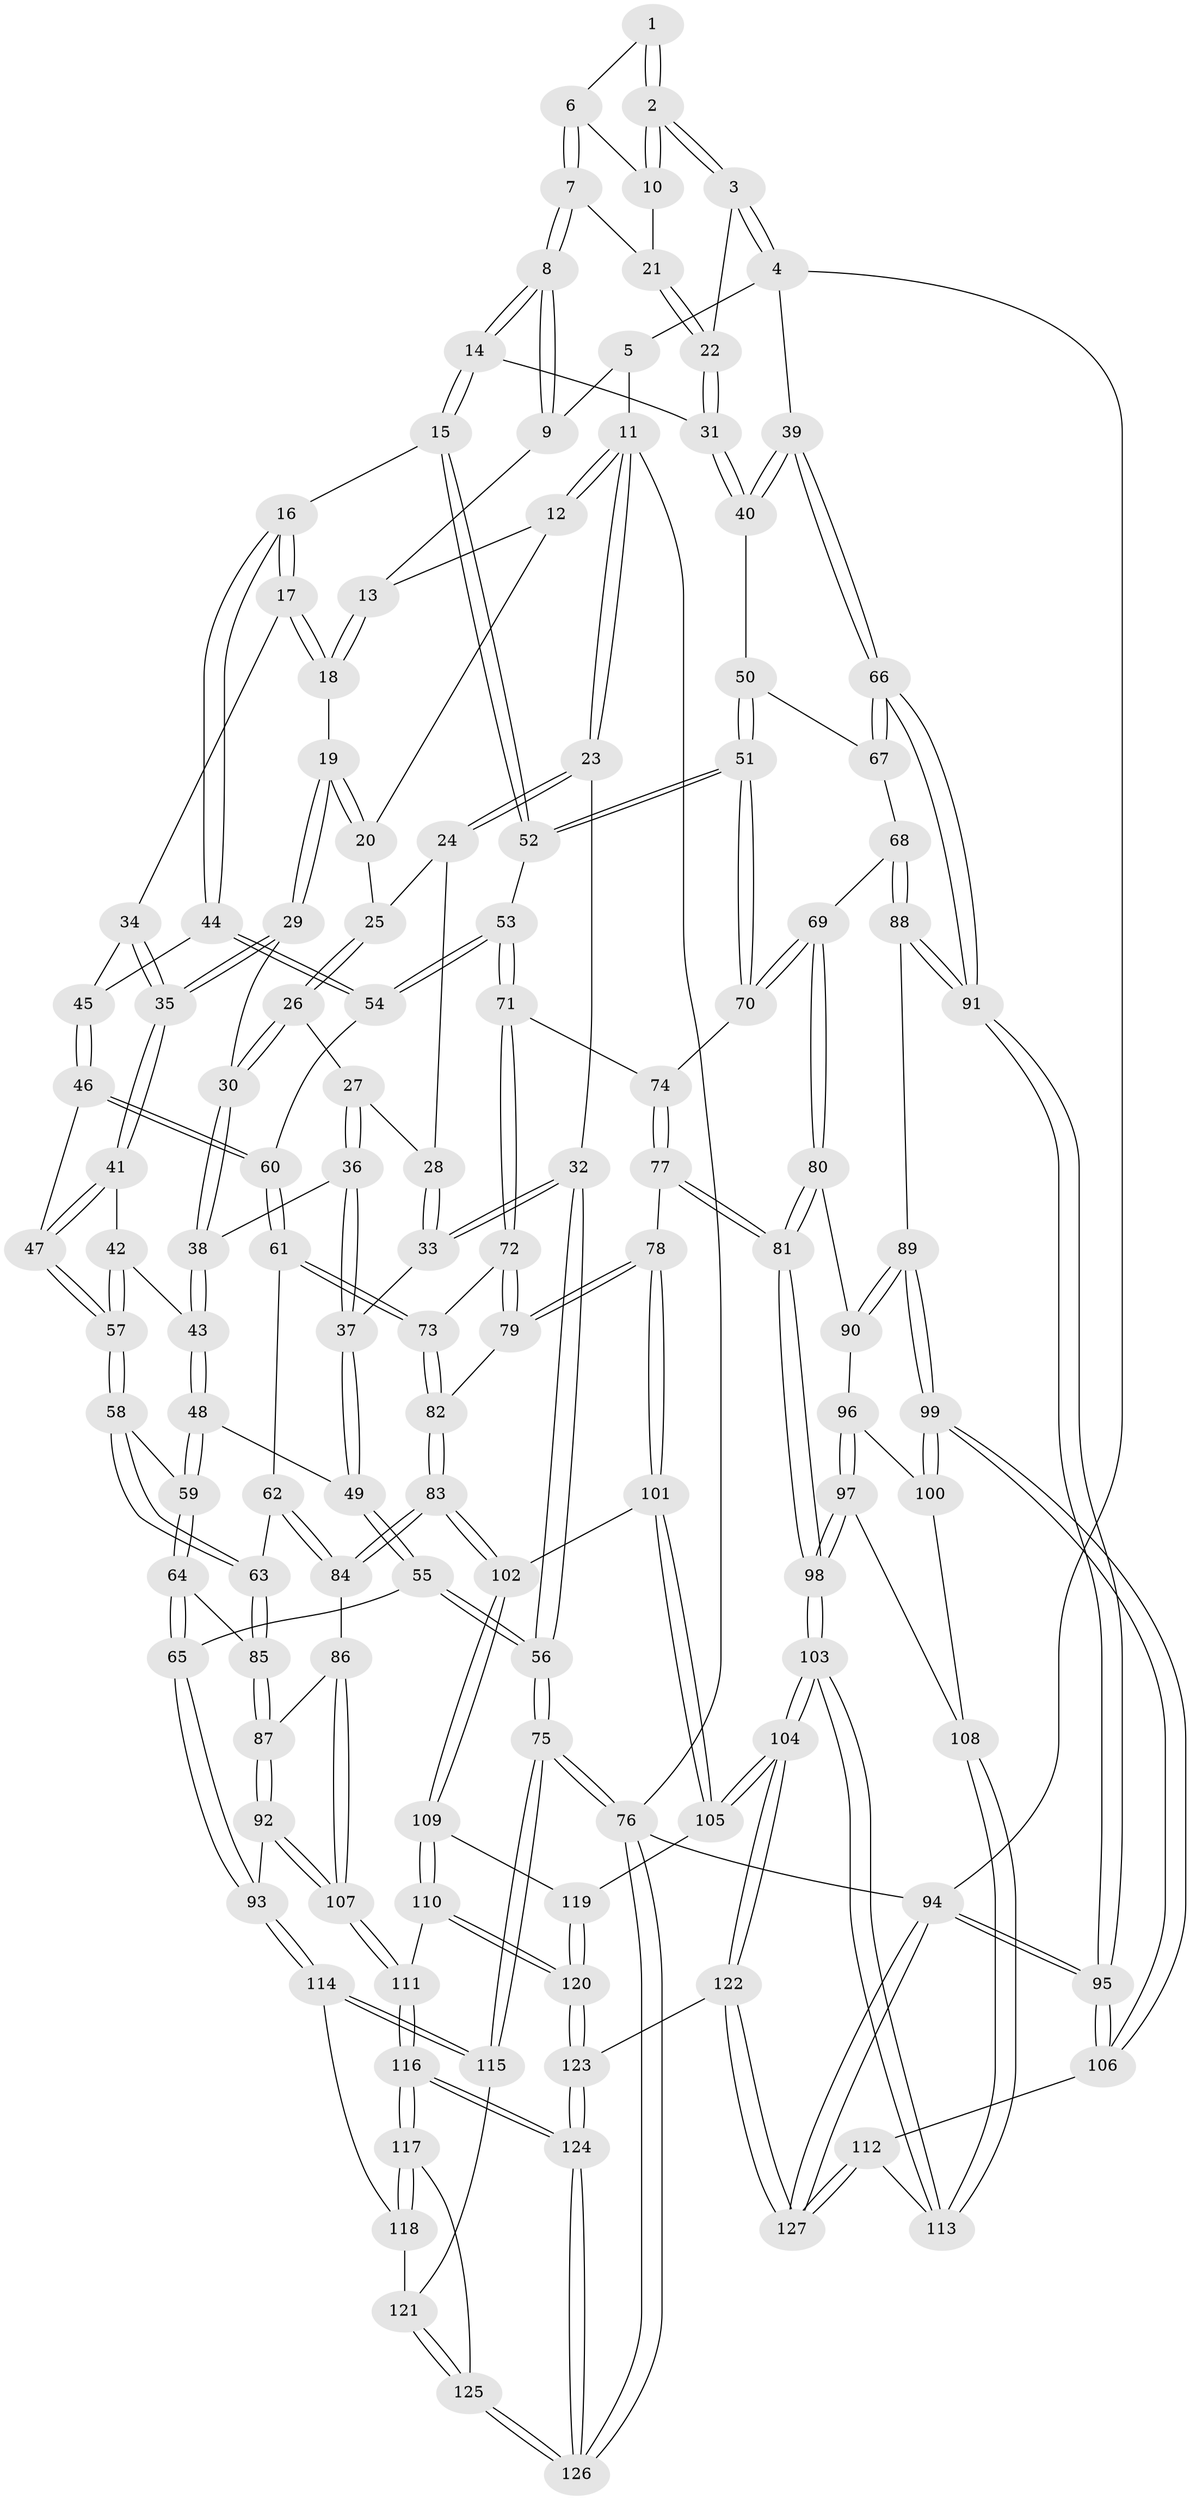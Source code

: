 // Generated by graph-tools (version 1.1) at 2025/03/03/09/25 03:03:20]
// undirected, 127 vertices, 314 edges
graph export_dot {
graph [start="1"]
  node [color=gray90,style=filled];
  1 [pos="+0.8654152931857368+0"];
  2 [pos="+1+0.11991728029740643"];
  3 [pos="+1+0.14272777841535764"];
  4 [pos="+1+0.148169114132355"];
  5 [pos="+0.857995527074233+0"];
  6 [pos="+0.8646852885567273+0"];
  7 [pos="+0.6988819694143231+0.13981298999481032"];
  8 [pos="+0.6905553489872822+0.14352622299700862"];
  9 [pos="+0.5458416879331822+0"];
  10 [pos="+0.891006586424119+0.06169376267528308"];
  11 [pos="+0+0"];
  12 [pos="+0.2328727986878073+0"];
  13 [pos="+0.46773731198937407+0"];
  14 [pos="+0.6588361578341606+0.24407335948261014"];
  15 [pos="+0.6277653696081282+0.2724037579597483"];
  16 [pos="+0.6164117679276867+0.27310106794226113"];
  17 [pos="+0.5382854889091299+0.2412114773356237"];
  18 [pos="+0.4769822241783298+0.17343090223624952"];
  19 [pos="+0.3472917516833774+0.19002090814787156"];
  20 [pos="+0.21946417877008426+0.04388168147849661"];
  21 [pos="+0.8652332316959784+0.11495509271563038"];
  22 [pos="+0.9010585403939703+0.22685143380776313"];
  23 [pos="+0+0.17942834751045034"];
  24 [pos="+0.10730123661185967+0.1493731234272548"];
  25 [pos="+0.17312841226287642+0.12662725786621867"];
  26 [pos="+0.17874945210913779+0.1969212971483621"];
  27 [pos="+0.16012124723803933+0.22480223996151583"];
  28 [pos="+0.06576028517522638+0.24874694208391965"];
  29 [pos="+0.317492147325093+0.2835632291002761"];
  30 [pos="+0.24905895538813203+0.27964613452393955"];
  31 [pos="+0.8792223672045406+0.27675680821384036"];
  32 [pos="+0+0.250245576041683"];
  33 [pos="+0.0005688326382166015+0.3190319126590327"];
  34 [pos="+0.43137055383324147+0.30916532475066894"];
  35 [pos="+0.3376466152780515+0.3161517306473696"];
  36 [pos="+0.1417295566195916+0.2704326790664455"];
  37 [pos="+0.04334492654057408+0.3418836521224472"];
  38 [pos="+0.19837434733625497+0.34083933697178354"];
  39 [pos="+1+0.4097754276158676"];
  40 [pos="+0.9067362925562433+0.3437146712261147"];
  41 [pos="+0.3365319782158587+0.3254482713844777"];
  42 [pos="+0.2965095248523362+0.3925005794379736"];
  43 [pos="+0.19207939097238885+0.36129384816594834"];
  44 [pos="+0.526873296740204+0.40206423426903504"];
  45 [pos="+0.435879570507451+0.35106716276575295"];
  46 [pos="+0.4245656693816678+0.4264599701551028"];
  47 [pos="+0.4124215705543112+0.42439547655473514"];
  48 [pos="+0.13614259961462533+0.41426984809023765"];
  49 [pos="+0.10421736539928612+0.4101939426141994"];
  50 [pos="+0.8536289632421223+0.4290625435630681"];
  51 [pos="+0.7967697301817401+0.469300844445928"];
  52 [pos="+0.6450151139946342+0.3074809029489971"];
  53 [pos="+0.6277503223287604+0.4970012460302332"];
  54 [pos="+0.5033009357309607+0.44470642770372426"];
  55 [pos="+0+0.6488852454063231"];
  56 [pos="+0+0.6638723700218161"];
  57 [pos="+0.2991455193920393+0.47585895363365804"];
  58 [pos="+0.2853606933718156+0.5054996752044144"];
  59 [pos="+0.1919303789125738+0.4759834597940724"];
  60 [pos="+0.4809699868261545+0.46232712941293314"];
  61 [pos="+0.4741256877650371+0.5073359102722137"];
  62 [pos="+0.3514851502552982+0.5359762283956485"];
  63 [pos="+0.28775405069240223+0.511594848386384"];
  64 [pos="+0.11861209986613548+0.5995433071378508"];
  65 [pos="+0.03261435090445057+0.668240270472699"];
  66 [pos="+1+0.5633613422993344"];
  67 [pos="+0.8711932055863616+0.4414990738665868"];
  68 [pos="+0.9747730533525042+0.5543424015479287"];
  69 [pos="+0.816168310543004+0.5276331566534637"];
  70 [pos="+0.7963098986632104+0.470934711468692"];
  71 [pos="+0.6337188015071646+0.5095084745141045"];
  72 [pos="+0.5884554692266055+0.5542609765548359"];
  73 [pos="+0.4913008448432018+0.5484542272579374"];
  74 [pos="+0.6863051573028855+0.5255200242980207"];
  75 [pos="+0+1"];
  76 [pos="+0+1"];
  77 [pos="+0.6883533214222717+0.6658594668652944"];
  78 [pos="+0.6616308302486296+0.6710671755781753"];
  79 [pos="+0.6010508232451353+0.6056731030256333"];
  80 [pos="+0.8221550116981197+0.6116597836659147"];
  81 [pos="+0.7357036259926767+0.6824092446217306"];
  82 [pos="+0.47007560705385926+0.654815016982001"];
  83 [pos="+0.4512379656960398+0.6989825644695111"];
  84 [pos="+0.4288579451655599+0.6941578791951577"];
  85 [pos="+0.2684732377294059+0.5745816170841271"];
  86 [pos="+0.36295044359024825+0.7004800477432295"];
  87 [pos="+0.27592049547892317+0.6573620057997267"];
  88 [pos="+1+0.6103837392272413"];
  89 [pos="+0.9838305408393861+0.6554183314394707"];
  90 [pos="+0.9207046919317313+0.6579574830234253"];
  91 [pos="+1+0.5828390195113089"];
  92 [pos="+0.15741339836991056+0.724413449321715"];
  93 [pos="+0.1128917664758409+0.7252504233270837"];
  94 [pos="+1+1"];
  95 [pos="+1+1"];
  96 [pos="+0.8892603433025674+0.7027975408351692"];
  97 [pos="+0.7683855488135231+0.7515790652601122"];
  98 [pos="+0.76216535489642+0.7508455055633066"];
  99 [pos="+0.945130299343804+0.7957799842884555"];
  100 [pos="+0.8768047632822626+0.766568212346183"];
  101 [pos="+0.5957201753975533+0.7233062219261253"];
  102 [pos="+0.4790654693934138+0.7356288574487452"];
  103 [pos="+0.7153000893605083+0.8876934320323855"];
  104 [pos="+0.7003012220280316+0.8986120509926703"];
  105 [pos="+0.6825472933884285+0.8790141383283888"];
  106 [pos="+0.9641196731716887+0.8816004779556751"];
  107 [pos="+0.2842726225389065+0.8214498459420022"];
  108 [pos="+0.8486295837501977+0.7819817143256225"];
  109 [pos="+0.47729465531800824+0.7737458308040438"];
  110 [pos="+0.3614260521205122+0.8619314455739988"];
  111 [pos="+0.29733819534339256+0.886450684874608"];
  112 [pos="+0.8916983756434793+0.8992842833311175"];
  113 [pos="+0.8777808529718528+0.8935650569283718"];
  114 [pos="+0.11921549275794947+0.8029695929402403"];
  115 [pos="+0.0673173082033649+0.899228437504866"];
  116 [pos="+0.2851645399315387+0.9174617128112182"];
  117 [pos="+0.2846722172816016+0.9174171420928094"];
  118 [pos="+0.17241730494186863+0.8689090033314124"];
  119 [pos="+0.484721011903379+0.7921544347346028"];
  120 [pos="+0.507836808659751+0.9545306275981469"];
  121 [pos="+0.12232831938280792+0.9447647527749434"];
  122 [pos="+0.5787214156018768+1"];
  123 [pos="+0.5753648056964399+1"];
  124 [pos="+0.3959477749342767+1"];
  125 [pos="+0.1330845611117123+0.9691472080543424"];
  126 [pos="+0.020889072056262056+1"];
  127 [pos="+0.8087231814877937+1"];
  1 -- 2;
  1 -- 2;
  1 -- 6;
  2 -- 3;
  2 -- 3;
  2 -- 10;
  2 -- 10;
  3 -- 4;
  3 -- 4;
  3 -- 22;
  4 -- 5;
  4 -- 39;
  4 -- 94;
  5 -- 9;
  5 -- 11;
  6 -- 7;
  6 -- 7;
  6 -- 10;
  7 -- 8;
  7 -- 8;
  7 -- 21;
  8 -- 9;
  8 -- 9;
  8 -- 14;
  8 -- 14;
  9 -- 13;
  10 -- 21;
  11 -- 12;
  11 -- 12;
  11 -- 23;
  11 -- 23;
  11 -- 76;
  12 -- 13;
  12 -- 20;
  13 -- 18;
  13 -- 18;
  14 -- 15;
  14 -- 15;
  14 -- 31;
  15 -- 16;
  15 -- 52;
  15 -- 52;
  16 -- 17;
  16 -- 17;
  16 -- 44;
  16 -- 44;
  17 -- 18;
  17 -- 18;
  17 -- 34;
  18 -- 19;
  19 -- 20;
  19 -- 20;
  19 -- 29;
  19 -- 29;
  20 -- 25;
  21 -- 22;
  21 -- 22;
  22 -- 31;
  22 -- 31;
  23 -- 24;
  23 -- 24;
  23 -- 32;
  24 -- 25;
  24 -- 28;
  25 -- 26;
  25 -- 26;
  26 -- 27;
  26 -- 30;
  26 -- 30;
  27 -- 28;
  27 -- 36;
  27 -- 36;
  28 -- 33;
  28 -- 33;
  29 -- 30;
  29 -- 35;
  29 -- 35;
  30 -- 38;
  30 -- 38;
  31 -- 40;
  31 -- 40;
  32 -- 33;
  32 -- 33;
  32 -- 56;
  32 -- 56;
  33 -- 37;
  34 -- 35;
  34 -- 35;
  34 -- 45;
  35 -- 41;
  35 -- 41;
  36 -- 37;
  36 -- 37;
  36 -- 38;
  37 -- 49;
  37 -- 49;
  38 -- 43;
  38 -- 43;
  39 -- 40;
  39 -- 40;
  39 -- 66;
  39 -- 66;
  40 -- 50;
  41 -- 42;
  41 -- 47;
  41 -- 47;
  42 -- 43;
  42 -- 57;
  42 -- 57;
  43 -- 48;
  43 -- 48;
  44 -- 45;
  44 -- 54;
  44 -- 54;
  45 -- 46;
  45 -- 46;
  46 -- 47;
  46 -- 60;
  46 -- 60;
  47 -- 57;
  47 -- 57;
  48 -- 49;
  48 -- 59;
  48 -- 59;
  49 -- 55;
  49 -- 55;
  50 -- 51;
  50 -- 51;
  50 -- 67;
  51 -- 52;
  51 -- 52;
  51 -- 70;
  51 -- 70;
  52 -- 53;
  53 -- 54;
  53 -- 54;
  53 -- 71;
  53 -- 71;
  54 -- 60;
  55 -- 56;
  55 -- 56;
  55 -- 65;
  56 -- 75;
  56 -- 75;
  57 -- 58;
  57 -- 58;
  58 -- 59;
  58 -- 63;
  58 -- 63;
  59 -- 64;
  59 -- 64;
  60 -- 61;
  60 -- 61;
  61 -- 62;
  61 -- 73;
  61 -- 73;
  62 -- 63;
  62 -- 84;
  62 -- 84;
  63 -- 85;
  63 -- 85;
  64 -- 65;
  64 -- 65;
  64 -- 85;
  65 -- 93;
  65 -- 93;
  66 -- 67;
  66 -- 67;
  66 -- 91;
  66 -- 91;
  67 -- 68;
  68 -- 69;
  68 -- 88;
  68 -- 88;
  69 -- 70;
  69 -- 70;
  69 -- 80;
  69 -- 80;
  70 -- 74;
  71 -- 72;
  71 -- 72;
  71 -- 74;
  72 -- 73;
  72 -- 79;
  72 -- 79;
  73 -- 82;
  73 -- 82;
  74 -- 77;
  74 -- 77;
  75 -- 76;
  75 -- 76;
  75 -- 115;
  75 -- 115;
  76 -- 126;
  76 -- 126;
  76 -- 94;
  77 -- 78;
  77 -- 81;
  77 -- 81;
  78 -- 79;
  78 -- 79;
  78 -- 101;
  78 -- 101;
  79 -- 82;
  80 -- 81;
  80 -- 81;
  80 -- 90;
  81 -- 98;
  81 -- 98;
  82 -- 83;
  82 -- 83;
  83 -- 84;
  83 -- 84;
  83 -- 102;
  83 -- 102;
  84 -- 86;
  85 -- 87;
  85 -- 87;
  86 -- 87;
  86 -- 107;
  86 -- 107;
  87 -- 92;
  87 -- 92;
  88 -- 89;
  88 -- 91;
  88 -- 91;
  89 -- 90;
  89 -- 90;
  89 -- 99;
  89 -- 99;
  90 -- 96;
  91 -- 95;
  91 -- 95;
  92 -- 93;
  92 -- 107;
  92 -- 107;
  93 -- 114;
  93 -- 114;
  94 -- 95;
  94 -- 95;
  94 -- 127;
  94 -- 127;
  95 -- 106;
  95 -- 106;
  96 -- 97;
  96 -- 97;
  96 -- 100;
  97 -- 98;
  97 -- 98;
  97 -- 108;
  98 -- 103;
  98 -- 103;
  99 -- 100;
  99 -- 100;
  99 -- 106;
  99 -- 106;
  100 -- 108;
  101 -- 102;
  101 -- 105;
  101 -- 105;
  102 -- 109;
  102 -- 109;
  103 -- 104;
  103 -- 104;
  103 -- 113;
  103 -- 113;
  104 -- 105;
  104 -- 105;
  104 -- 122;
  104 -- 122;
  105 -- 119;
  106 -- 112;
  107 -- 111;
  107 -- 111;
  108 -- 113;
  108 -- 113;
  109 -- 110;
  109 -- 110;
  109 -- 119;
  110 -- 111;
  110 -- 120;
  110 -- 120;
  111 -- 116;
  111 -- 116;
  112 -- 113;
  112 -- 127;
  112 -- 127;
  114 -- 115;
  114 -- 115;
  114 -- 118;
  115 -- 121;
  116 -- 117;
  116 -- 117;
  116 -- 124;
  116 -- 124;
  117 -- 118;
  117 -- 118;
  117 -- 125;
  118 -- 121;
  119 -- 120;
  119 -- 120;
  120 -- 123;
  120 -- 123;
  121 -- 125;
  121 -- 125;
  122 -- 123;
  122 -- 127;
  122 -- 127;
  123 -- 124;
  123 -- 124;
  124 -- 126;
  124 -- 126;
  125 -- 126;
  125 -- 126;
}
